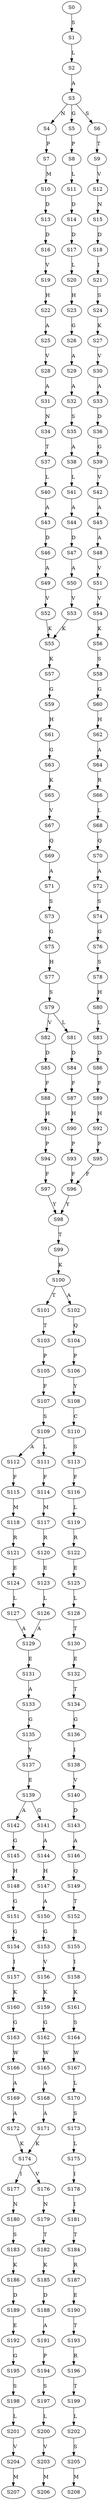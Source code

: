 strict digraph  {
	S0 -> S1 [ label = S ];
	S1 -> S2 [ label = L ];
	S2 -> S3 [ label = A ];
	S3 -> S4 [ label = N ];
	S3 -> S5 [ label = G ];
	S3 -> S6 [ label = S ];
	S4 -> S7 [ label = P ];
	S5 -> S8 [ label = P ];
	S6 -> S9 [ label = T ];
	S7 -> S10 [ label = M ];
	S8 -> S11 [ label = L ];
	S9 -> S12 [ label = V ];
	S10 -> S13 [ label = D ];
	S11 -> S14 [ label = D ];
	S12 -> S15 [ label = N ];
	S13 -> S16 [ label = D ];
	S14 -> S17 [ label = D ];
	S15 -> S18 [ label = D ];
	S16 -> S19 [ label = V ];
	S17 -> S20 [ label = L ];
	S18 -> S21 [ label = I ];
	S19 -> S22 [ label = H ];
	S20 -> S23 [ label = H ];
	S21 -> S24 [ label = S ];
	S22 -> S25 [ label = A ];
	S23 -> S26 [ label = G ];
	S24 -> S27 [ label = K ];
	S25 -> S28 [ label = V ];
	S26 -> S29 [ label = A ];
	S27 -> S30 [ label = V ];
	S28 -> S31 [ label = A ];
	S29 -> S32 [ label = A ];
	S30 -> S33 [ label = A ];
	S31 -> S34 [ label = N ];
	S32 -> S35 [ label = S ];
	S33 -> S36 [ label = D ];
	S34 -> S37 [ label = T ];
	S35 -> S38 [ label = A ];
	S36 -> S39 [ label = G ];
	S37 -> S40 [ label = L ];
	S38 -> S41 [ label = L ];
	S39 -> S42 [ label = V ];
	S40 -> S43 [ label = A ];
	S41 -> S44 [ label = A ];
	S42 -> S45 [ label = A ];
	S43 -> S46 [ label = D ];
	S44 -> S47 [ label = D ];
	S45 -> S48 [ label = A ];
	S46 -> S49 [ label = A ];
	S47 -> S50 [ label = A ];
	S48 -> S51 [ label = V ];
	S49 -> S52 [ label = V ];
	S50 -> S53 [ label = V ];
	S51 -> S54 [ label = V ];
	S52 -> S55 [ label = K ];
	S53 -> S55 [ label = K ];
	S54 -> S56 [ label = K ];
	S55 -> S57 [ label = K ];
	S56 -> S58 [ label = S ];
	S57 -> S59 [ label = G ];
	S58 -> S60 [ label = G ];
	S59 -> S61 [ label = H ];
	S60 -> S62 [ label = H ];
	S61 -> S63 [ label = G ];
	S62 -> S64 [ label = A ];
	S63 -> S65 [ label = K ];
	S64 -> S66 [ label = R ];
	S65 -> S67 [ label = V ];
	S66 -> S68 [ label = L ];
	S67 -> S69 [ label = Q ];
	S68 -> S70 [ label = Q ];
	S69 -> S71 [ label = A ];
	S70 -> S72 [ label = A ];
	S71 -> S73 [ label = S ];
	S72 -> S74 [ label = S ];
	S73 -> S75 [ label = G ];
	S74 -> S76 [ label = G ];
	S75 -> S77 [ label = H ];
	S76 -> S78 [ label = S ];
	S77 -> S79 [ label = S ];
	S78 -> S80 [ label = H ];
	S79 -> S81 [ label = L ];
	S79 -> S82 [ label = V ];
	S80 -> S83 [ label = L ];
	S81 -> S84 [ label = D ];
	S82 -> S85 [ label = D ];
	S83 -> S86 [ label = D ];
	S84 -> S87 [ label = F ];
	S85 -> S88 [ label = F ];
	S86 -> S89 [ label = F ];
	S87 -> S90 [ label = H ];
	S88 -> S91 [ label = H ];
	S89 -> S92 [ label = H ];
	S90 -> S93 [ label = P ];
	S91 -> S94 [ label = P ];
	S92 -> S95 [ label = P ];
	S93 -> S96 [ label = F ];
	S94 -> S97 [ label = F ];
	S95 -> S96 [ label = F ];
	S96 -> S98 [ label = Y ];
	S97 -> S98 [ label = Y ];
	S98 -> S99 [ label = T ];
	S99 -> S100 [ label = K ];
	S100 -> S101 [ label = T ];
	S100 -> S102 [ label = A ];
	S101 -> S103 [ label = T ];
	S102 -> S104 [ label = Q ];
	S103 -> S105 [ label = P ];
	S104 -> S106 [ label = P ];
	S105 -> S107 [ label = F ];
	S106 -> S108 [ label = Y ];
	S107 -> S109 [ label = S ];
	S108 -> S110 [ label = C ];
	S109 -> S111 [ label = L ];
	S109 -> S112 [ label = A ];
	S110 -> S113 [ label = S ];
	S111 -> S114 [ label = F ];
	S112 -> S115 [ label = F ];
	S113 -> S116 [ label = F ];
	S114 -> S117 [ label = M ];
	S115 -> S118 [ label = M ];
	S116 -> S119 [ label = L ];
	S117 -> S120 [ label = R ];
	S118 -> S121 [ label = R ];
	S119 -> S122 [ label = R ];
	S120 -> S123 [ label = E ];
	S121 -> S124 [ label = E ];
	S122 -> S125 [ label = E ];
	S123 -> S126 [ label = L ];
	S124 -> S127 [ label = L ];
	S125 -> S128 [ label = L ];
	S126 -> S129 [ label = A ];
	S127 -> S129 [ label = A ];
	S128 -> S130 [ label = T ];
	S129 -> S131 [ label = E ];
	S130 -> S132 [ label = E ];
	S131 -> S133 [ label = A ];
	S132 -> S134 [ label = T ];
	S133 -> S135 [ label = G ];
	S134 -> S136 [ label = G ];
	S135 -> S137 [ label = Y ];
	S136 -> S138 [ label = I ];
	S137 -> S139 [ label = E ];
	S138 -> S140 [ label = V ];
	S139 -> S141 [ label = G ];
	S139 -> S142 [ label = A ];
	S140 -> S143 [ label = D ];
	S141 -> S144 [ label = A ];
	S142 -> S145 [ label = G ];
	S143 -> S146 [ label = A ];
	S144 -> S147 [ label = H ];
	S145 -> S148 [ label = H ];
	S146 -> S149 [ label = Q ];
	S147 -> S150 [ label = A ];
	S148 -> S151 [ label = G ];
	S149 -> S152 [ label = T ];
	S150 -> S153 [ label = G ];
	S151 -> S154 [ label = G ];
	S152 -> S155 [ label = S ];
	S153 -> S156 [ label = V ];
	S154 -> S157 [ label = I ];
	S155 -> S158 [ label = I ];
	S156 -> S159 [ label = K ];
	S157 -> S160 [ label = K ];
	S158 -> S161 [ label = K ];
	S159 -> S162 [ label = G ];
	S160 -> S163 [ label = G ];
	S161 -> S164 [ label = S ];
	S162 -> S165 [ label = W ];
	S163 -> S166 [ label = W ];
	S164 -> S167 [ label = W ];
	S165 -> S168 [ label = A ];
	S166 -> S169 [ label = A ];
	S167 -> S170 [ label = L ];
	S168 -> S171 [ label = A ];
	S169 -> S172 [ label = A ];
	S170 -> S173 [ label = S ];
	S171 -> S174 [ label = K ];
	S172 -> S174 [ label = K ];
	S173 -> S175 [ label = L ];
	S174 -> S176 [ label = V ];
	S174 -> S177 [ label = I ];
	S175 -> S178 [ label = I ];
	S176 -> S179 [ label = N ];
	S177 -> S180 [ label = N ];
	S178 -> S181 [ label = I ];
	S179 -> S182 [ label = T ];
	S180 -> S183 [ label = S ];
	S181 -> S184 [ label = T ];
	S182 -> S185 [ label = K ];
	S183 -> S186 [ label = K ];
	S184 -> S187 [ label = R ];
	S185 -> S188 [ label = D ];
	S186 -> S189 [ label = D ];
	S187 -> S190 [ label = E ];
	S188 -> S191 [ label = A ];
	S189 -> S192 [ label = E ];
	S190 -> S193 [ label = T ];
	S191 -> S194 [ label = P ];
	S192 -> S195 [ label = G ];
	S193 -> S196 [ label = R ];
	S194 -> S197 [ label = S ];
	S195 -> S198 [ label = S ];
	S196 -> S199 [ label = T ];
	S197 -> S200 [ label = L ];
	S198 -> S201 [ label = L ];
	S199 -> S202 [ label = L ];
	S200 -> S203 [ label = V ];
	S201 -> S204 [ label = V ];
	S202 -> S205 [ label = S ];
	S203 -> S206 [ label = M ];
	S204 -> S207 [ label = M ];
	S205 -> S208 [ label = M ];
}
